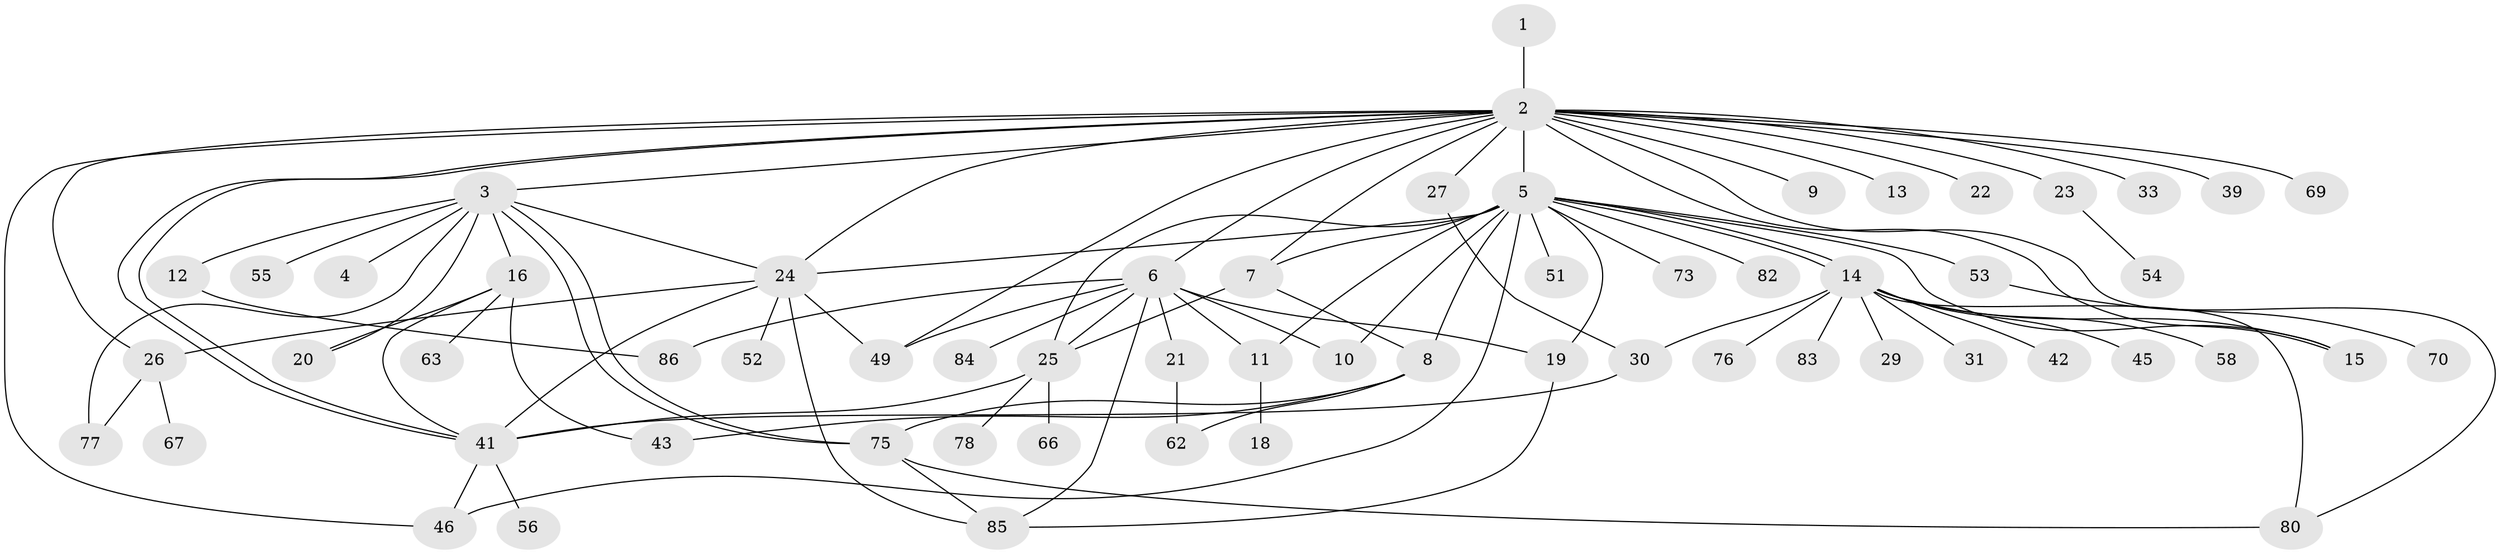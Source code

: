 // Generated by graph-tools (version 1.1) at 2025/51/02/27/25 19:51:55]
// undirected, 61 vertices, 95 edges
graph export_dot {
graph [start="1"]
  node [color=gray90,style=filled];
  1;
  2 [super="+17"];
  3 [super="+65"];
  4;
  5 [super="+50"];
  6 [super="+32"];
  7 [super="+74"];
  8 [super="+28"];
  9 [super="+37"];
  10 [super="+47"];
  11 [super="+35"];
  12 [super="+71"];
  13;
  14 [super="+72"];
  15 [super="+40"];
  16 [super="+36"];
  18;
  19 [super="+61"];
  20;
  21;
  22 [super="+48"];
  23;
  24 [super="+38"];
  25 [super="+57"];
  26 [super="+44"];
  27;
  29;
  30 [super="+34"];
  31;
  33;
  39 [super="+59"];
  41;
  42;
  43;
  45;
  46 [super="+68"];
  49 [super="+60"];
  51;
  52;
  53;
  54;
  55;
  56;
  58;
  62 [super="+64"];
  63;
  66;
  67;
  69;
  70;
  73;
  75 [super="+81"];
  76 [super="+79"];
  77;
  78;
  80;
  82;
  83;
  84;
  85 [super="+87"];
  86;
  1 -- 2;
  2 -- 3;
  2 -- 5 [weight=2];
  2 -- 6;
  2 -- 9;
  2 -- 13;
  2 -- 15;
  2 -- 22;
  2 -- 24;
  2 -- 26;
  2 -- 27;
  2 -- 39;
  2 -- 41;
  2 -- 41;
  2 -- 46;
  2 -- 69;
  2 -- 80;
  2 -- 33;
  2 -- 23;
  2 -- 7;
  2 -- 49;
  3 -- 4;
  3 -- 12;
  3 -- 16;
  3 -- 20;
  3 -- 55;
  3 -- 75;
  3 -- 75;
  3 -- 77;
  3 -- 24;
  5 -- 7;
  5 -- 8;
  5 -- 10;
  5 -- 11;
  5 -- 14;
  5 -- 14;
  5 -- 15;
  5 -- 19;
  5 -- 24;
  5 -- 25;
  5 -- 51;
  5 -- 53;
  5 -- 73;
  5 -- 82;
  5 -- 46;
  6 -- 10;
  6 -- 11;
  6 -- 21;
  6 -- 84;
  6 -- 86;
  6 -- 19;
  6 -- 49;
  6 -- 25;
  6 -- 85;
  7 -- 25;
  7 -- 8;
  8 -- 43;
  8 -- 75;
  8 -- 62;
  11 -- 18;
  12 -- 86;
  14 -- 15;
  14 -- 29;
  14 -- 31;
  14 -- 42;
  14 -- 45;
  14 -- 58;
  14 -- 76;
  14 -- 80;
  14 -- 83;
  14 -- 30;
  16 -- 41;
  16 -- 43;
  16 -- 20;
  16 -- 63;
  19 -- 85;
  21 -- 62;
  23 -- 54;
  24 -- 41;
  24 -- 52;
  24 -- 26;
  24 -- 49;
  24 -- 85;
  25 -- 66;
  25 -- 78;
  25 -- 41;
  26 -- 67;
  26 -- 77;
  27 -- 30;
  30 -- 41;
  41 -- 46;
  41 -- 56;
  53 -- 70;
  75 -- 80;
  75 -- 85;
}
